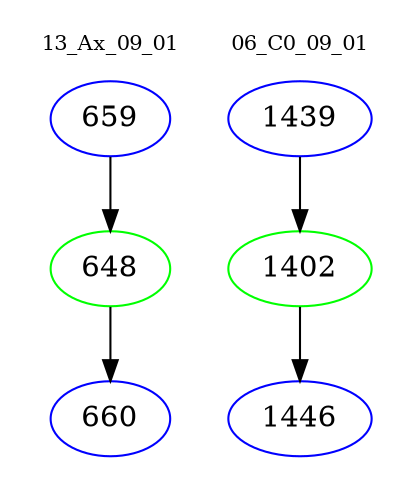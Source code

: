 digraph{
subgraph cluster_0 {
color = white
label = "13_Ax_09_01";
fontsize=10;
T0_659 [label="659", color="blue"]
T0_659 -> T0_648 [color="black"]
T0_648 [label="648", color="green"]
T0_648 -> T0_660 [color="black"]
T0_660 [label="660", color="blue"]
}
subgraph cluster_1 {
color = white
label = "06_C0_09_01";
fontsize=10;
T1_1439 [label="1439", color="blue"]
T1_1439 -> T1_1402 [color="black"]
T1_1402 [label="1402", color="green"]
T1_1402 -> T1_1446 [color="black"]
T1_1446 [label="1446", color="blue"]
}
}
